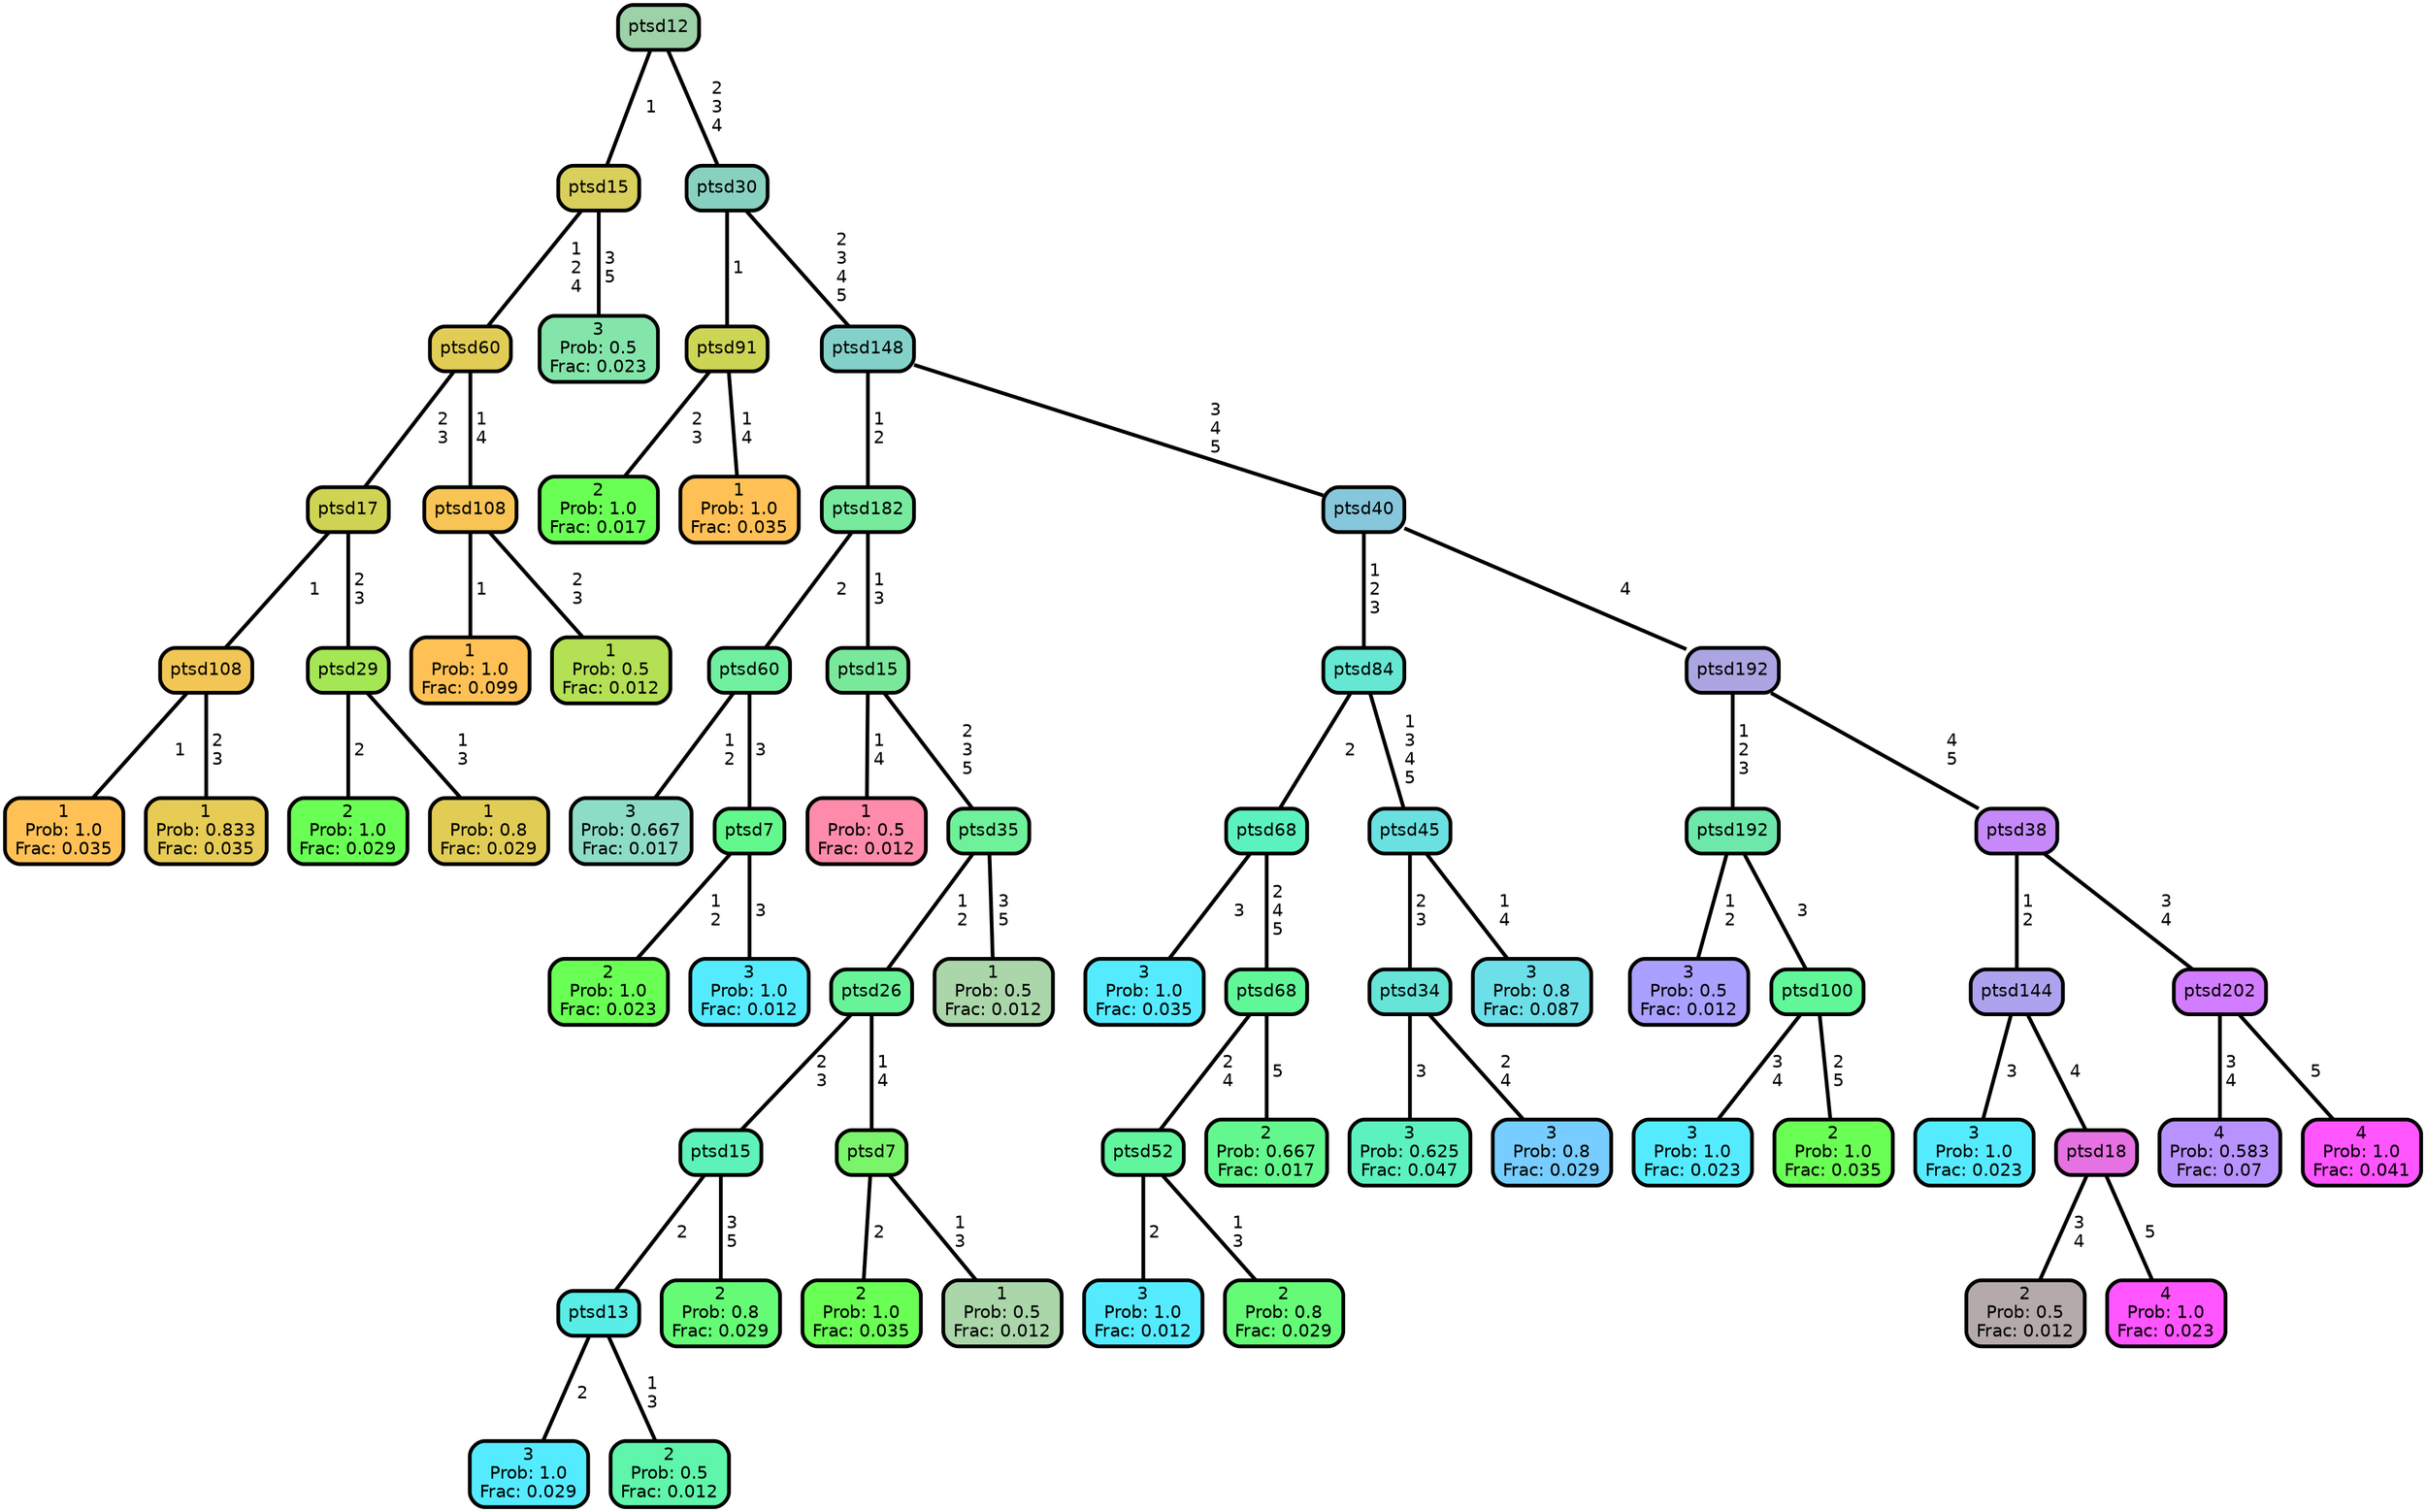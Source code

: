 graph Tree {
node [shape=box, style="filled, rounded",color="black",penwidth="3",fontcolor="black",                 fontname=helvetica] ;
graph [ranksep="0 equally", splines=straight,                 bgcolor=transparent, dpi=200] ;
edge [fontname=helvetica, color=black] ;
0 [label="1
Prob: 1.0
Frac: 0.035", fillcolor="#ffc155"] ;
1 [label="ptsd108", fillcolor="#f2c655"] ;
2 [label="1
Prob: 0.833
Frac: 0.035", fillcolor="#e6cb55"] ;
3 [label="ptsd17", fillcolor="#cfd455"] ;
4 [label="2
Prob: 1.0
Frac: 0.029", fillcolor="#6aff55"] ;
5 [label="ptsd29", fillcolor="#a5e655"] ;
6 [label="1
Prob: 0.8
Frac: 0.029", fillcolor="#e1cd55"] ;
7 [label="ptsd60", fillcolor="#e1cd55"] ;
8 [label="1
Prob: 1.0
Frac: 0.099", fillcolor="#ffc155"] ;
9 [label="ptsd108", fillcolor="#f7c455"] ;
10 [label="1
Prob: 0.5
Frac: 0.012", fillcolor="#b4e055"] ;
11 [label="ptsd15", fillcolor="#d9cf5c"] ;
12 [label="3
Prob: 0.5
Frac: 0.023", fillcolor="#84e5aa"] ;
13 [label="ptsd12", fillcolor="#9dd1a7"] ;
14 [label="2
Prob: 1.0
Frac: 0.017", fillcolor="#6aff55"] ;
15 [label="ptsd91", fillcolor="#cdd555"] ;
16 [label="1
Prob: 1.0
Frac: 0.035", fillcolor="#ffc155"] ;
17 [label="ptsd30", fillcolor="#88d1c1"] ;
18 [label="3
Prob: 0.667
Frac: 0.017", fillcolor="#8dddc6"] ;
19 [label="ptsd60", fillcolor="#71efa0"] ;
20 [label="2
Prob: 1.0
Frac: 0.023", fillcolor="#6aff55"] ;
21 [label="ptsd7", fillcolor="#63f88d"] ;
22 [label="3
Prob: 1.0
Frac: 0.012", fillcolor="#55ebff"] ;
23 [label="ptsd182", fillcolor="#78ea9d"] ;
24 [label="1
Prob: 0.5
Frac: 0.012", fillcolor="#ff8baa"] ;
25 [label="ptsd15", fillcolor="#7ae89b"] ;
26 [label="3
Prob: 1.0
Frac: 0.029", fillcolor="#55ebff"] ;
27 [label="ptsd13", fillcolor="#58ede6"] ;
28 [label="2
Prob: 0.5
Frac: 0.012", fillcolor="#5ff5aa"] ;
29 [label="ptsd15", fillcolor="#5df3b8"] ;
30 [label="2
Prob: 0.8
Frac: 0.029", fillcolor="#65fb77"] ;
31 [label="ptsd26", fillcolor="#69f399"] ;
32 [label="2
Prob: 1.0
Frac: 0.035", fillcolor="#6aff55"] ;
33 [label="ptsd7", fillcolor="#7af46a"] ;
34 [label="1
Prob: 0.5
Frac: 0.012", fillcolor="#aad6aa"] ;
35 [label="ptsd35", fillcolor="#6ef19a"] ;
36 [label="1
Prob: 0.5
Frac: 0.012", fillcolor="#aad6aa"] ;
37 [label="ptsd148", fillcolor="#83d1c9"] ;
38 [label="3
Prob: 1.0
Frac: 0.035", fillcolor="#55ebff"] ;
39 [label="ptsd68", fillcolor="#5cf2bf"] ;
40 [label="3
Prob: 1.0
Frac: 0.012", fillcolor="#55ebff"] ;
41 [label="ptsd52", fillcolor="#61f69d"] ;
42 [label="2
Prob: 0.8
Frac: 0.029", fillcolor="#65fb77"] ;
43 [label="ptsd68", fillcolor="#61f799"] ;
44 [label="2
Prob: 0.667
Frac: 0.017", fillcolor="#63f88d"] ;
45 [label="ptsd84", fillcolor="#65e7d4"] ;
46 [label="3
Prob: 0.625
Frac: 0.047", fillcolor="#5cf2bf"] ;
47 [label="ptsd34", fillcolor="#66e4d7"] ;
48 [label="3
Prob: 0.8
Frac: 0.029", fillcolor="#77cdff"] ;
49 [label="ptsd45", fillcolor="#6ae1e0"] ;
50 [label="3
Prob: 0.8
Frac: 0.087", fillcolor="#6ddfe8"] ;
51 [label="ptsd40", fillcolor="#87c7db"] ;
52 [label="3
Prob: 0.5
Frac: 0.012", fillcolor="#aaa0ff"] ;
53 [label="ptsd192", fillcolor="#6de8aa"] ;
54 [label="3
Prob: 1.0
Frac: 0.023", fillcolor="#55ebff"] ;
55 [label="ptsd100", fillcolor="#61f799"] ;
56 [label="2
Prob: 1.0
Frac: 0.035", fillcolor="#6aff55"] ;
57 [label="ptsd192", fillcolor="#aba5e1"] ;
58 [label="3
Prob: 1.0
Frac: 0.023", fillcolor="#55ebff"] ;
59 [label="ptsd144", fillcolor="#aca2ee"] ;
60 [label="2
Prob: 0.5
Frac: 0.012", fillcolor="#b4aaaa"] ;
61 [label="ptsd18", fillcolor="#e671e2"] ;
62 [label="4
Prob: 1.0
Frac: 0.023", fillcolor="#ff55ff"] ;
63 [label="ptsd38", fillcolor="#c589f9"] ;
64 [label="4
Prob: 0.583
Frac: 0.07", fillcolor="#b893ff"] ;
65 [label="ptsd202", fillcolor="#d27cff"] ;
66 [label="4
Prob: 1.0
Frac: 0.041", fillcolor="#ff55ff"] ;
1 -- 0 [label=" 1",penwidth=3] ;
1 -- 2 [label=" 2\n 3",penwidth=3] ;
3 -- 1 [label=" 1",penwidth=3] ;
3 -- 5 [label=" 2\n 3",penwidth=3] ;
5 -- 4 [label=" 2",penwidth=3] ;
5 -- 6 [label=" 1\n 3",penwidth=3] ;
7 -- 3 [label=" 2\n 3",penwidth=3] ;
7 -- 9 [label=" 1\n 4",penwidth=3] ;
9 -- 8 [label=" 1",penwidth=3] ;
9 -- 10 [label=" 2\n 3",penwidth=3] ;
11 -- 7 [label=" 1\n 2\n 4",penwidth=3] ;
11 -- 12 [label=" 3\n 5",penwidth=3] ;
13 -- 11 [label=" 1",penwidth=3] ;
13 -- 17 [label=" 2\n 3\n 4",penwidth=3] ;
15 -- 14 [label=" 2\n 3",penwidth=3] ;
15 -- 16 [label=" 1\n 4",penwidth=3] ;
17 -- 15 [label=" 1",penwidth=3] ;
17 -- 37 [label=" 2\n 3\n 4\n 5",penwidth=3] ;
19 -- 18 [label=" 1\n 2",penwidth=3] ;
19 -- 21 [label=" 3",penwidth=3] ;
21 -- 20 [label=" 1\n 2",penwidth=3] ;
21 -- 22 [label=" 3",penwidth=3] ;
23 -- 19 [label=" 2",penwidth=3] ;
23 -- 25 [label=" 1\n 3",penwidth=3] ;
25 -- 24 [label=" 1\n 4",penwidth=3] ;
25 -- 35 [label=" 2\n 3\n 5",penwidth=3] ;
27 -- 26 [label=" 2",penwidth=3] ;
27 -- 28 [label=" 1\n 3",penwidth=3] ;
29 -- 27 [label=" 2",penwidth=3] ;
29 -- 30 [label=" 3\n 5",penwidth=3] ;
31 -- 29 [label=" 2\n 3",penwidth=3] ;
31 -- 33 [label=" 1\n 4",penwidth=3] ;
33 -- 32 [label=" 2",penwidth=3] ;
33 -- 34 [label=" 1\n 3",penwidth=3] ;
35 -- 31 [label=" 1\n 2",penwidth=3] ;
35 -- 36 [label=" 3\n 5",penwidth=3] ;
37 -- 23 [label=" 1\n 2",penwidth=3] ;
37 -- 51 [label=" 3\n 4\n 5",penwidth=3] ;
39 -- 38 [label=" 3",penwidth=3] ;
39 -- 43 [label=" 2\n 4\n 5",penwidth=3] ;
41 -- 40 [label=" 2",penwidth=3] ;
41 -- 42 [label=" 1\n 3",penwidth=3] ;
43 -- 41 [label=" 2\n 4",penwidth=3] ;
43 -- 44 [label=" 5",penwidth=3] ;
45 -- 39 [label=" 2",penwidth=3] ;
45 -- 49 [label=" 1\n 3\n 4\n 5",penwidth=3] ;
47 -- 46 [label=" 3",penwidth=3] ;
47 -- 48 [label=" 2\n 4",penwidth=3] ;
49 -- 47 [label=" 2\n 3",penwidth=3] ;
49 -- 50 [label=" 1\n 4",penwidth=3] ;
51 -- 45 [label=" 1\n 2\n 3",penwidth=3] ;
51 -- 57 [label=" 4",penwidth=3] ;
53 -- 52 [label=" 1\n 2",penwidth=3] ;
53 -- 55 [label=" 3",penwidth=3] ;
55 -- 54 [label=" 3\n 4",penwidth=3] ;
55 -- 56 [label=" 2\n 5",penwidth=3] ;
57 -- 53 [label=" 1\n 2\n 3",penwidth=3] ;
57 -- 63 [label=" 4\n 5",penwidth=3] ;
59 -- 58 [label=" 3",penwidth=3] ;
59 -- 61 [label=" 4",penwidth=3] ;
61 -- 60 [label=" 3\n 4",penwidth=3] ;
61 -- 62 [label=" 5",penwidth=3] ;
63 -- 59 [label=" 1\n 2",penwidth=3] ;
63 -- 65 [label=" 3\n 4",penwidth=3] ;
65 -- 64 [label=" 3\n 4",penwidth=3] ;
65 -- 66 [label=" 5",penwidth=3] ;
{rank = same;}}